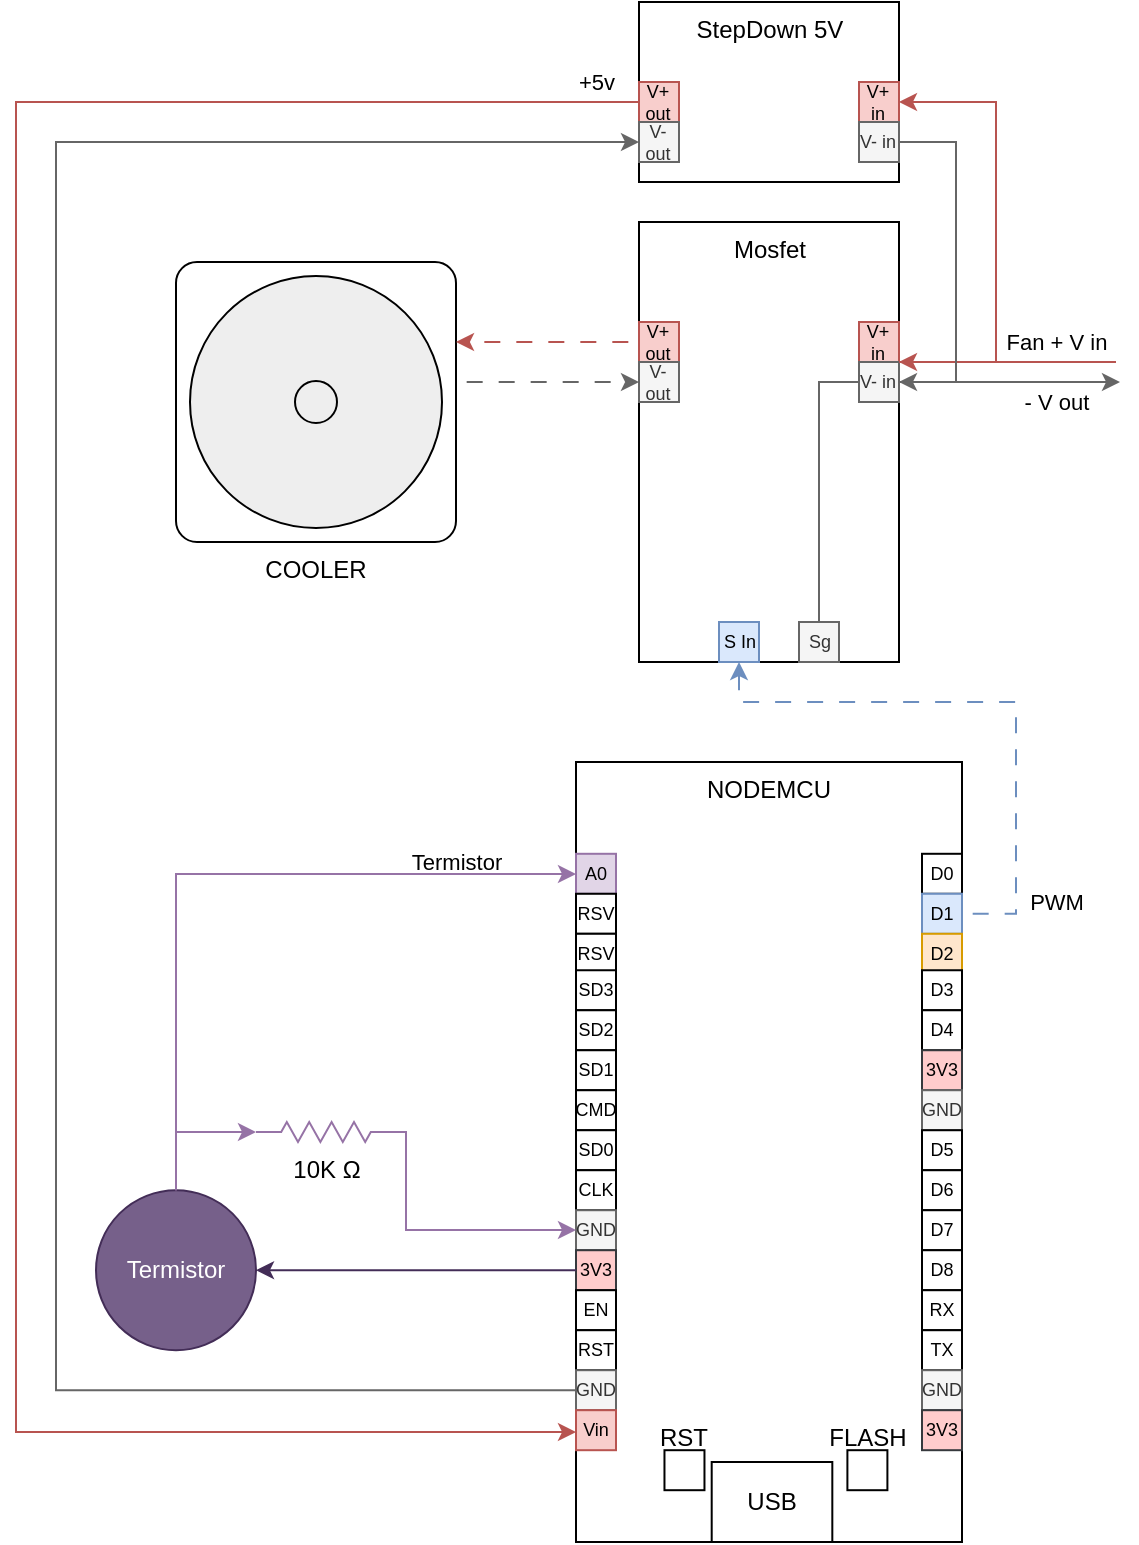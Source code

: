 <mxfile version="25.0.3">
  <diagram id="HrwSt24TEfb3lT84zdlZ" name="Step + Mosfet">
    <mxGraphModel dx="1803" dy="945" grid="1" gridSize="10" guides="1" tooltips="1" connect="1" arrows="1" fold="1" page="1" pageScale="1" pageWidth="827" pageHeight="1169" math="0" shadow="0">
      <root>
        <mxCell id="0" />
        <mxCell id="1" parent="0" />
        <mxCell id="j6RYW2Encp40kcF4Ty5e-2" value="Mosfet" style="rounded=0;whiteSpace=wrap;html=1;container=1;verticalAlign=top;direction=east;" parent="1" vertex="1">
          <mxGeometry x="381.5" y="180" width="130" height="220.002" as="geometry" />
        </mxCell>
        <mxCell id="j6RYW2Encp40kcF4Ty5e-3" value="V+ in" style="rounded=0;whiteSpace=wrap;html=1;fontSize=9;fillColor=#f8cecc;strokeColor=#b85450;" parent="j6RYW2Encp40kcF4Ty5e-2" vertex="1">
          <mxGeometry x="109.998" y="49.998" width="20" height="20" as="geometry" />
        </mxCell>
        <mxCell id="j6RYW2Encp40kcF4Ty5e-4" style="edgeStyle=orthogonalEdgeStyle;rounded=0;orthogonalLoop=1;jettySize=auto;html=1;fillColor=#f5f5f5;strokeColor=#666666;endArrow=none;endFill=0;" parent="j6RYW2Encp40kcF4Ty5e-2" source="j6RYW2Encp40kcF4Ty5e-5" target="j6RYW2Encp40kcF4Ty5e-8" edge="1">
          <mxGeometry relative="1" as="geometry" />
        </mxCell>
        <mxCell id="j6RYW2Encp40kcF4Ty5e-5" value="V- in" style="rounded=0;whiteSpace=wrap;html=1;fontSize=9;fillColor=#f5f5f5;fontColor=#333333;strokeColor=#666666;" parent="j6RYW2Encp40kcF4Ty5e-2" vertex="1">
          <mxGeometry x="109.998" y="70.001" width="20" height="20" as="geometry" />
        </mxCell>
        <mxCell id="j6RYW2Encp40kcF4Ty5e-6" value="&lt;div&gt;V+&lt;/div&gt;&lt;div&gt;out&lt;/div&gt;" style="rounded=0;whiteSpace=wrap;html=1;fontSize=9;fillColor=#f8cecc;strokeColor=#b85450;" parent="j6RYW2Encp40kcF4Ty5e-2" vertex="1">
          <mxGeometry x="-0.002" y="49.998" width="20" height="20" as="geometry" />
        </mxCell>
        <mxCell id="j6RYW2Encp40kcF4Ty5e-7" value="&lt;div&gt;V-out&lt;/div&gt;" style="rounded=0;whiteSpace=wrap;html=1;fontSize=9;fillColor=#f5f5f5;fontColor=#333333;strokeColor=#666666;" parent="j6RYW2Encp40kcF4Ty5e-2" vertex="1">
          <mxGeometry x="-0.002" y="70.001" width="20" height="20" as="geometry" />
        </mxCell>
        <mxCell id="j6RYW2Encp40kcF4Ty5e-8" value="Sg" style="rounded=0;whiteSpace=wrap;html=1;fontSize=9;fillColor=#f5f5f5;strokeColor=#666666;fontColor=#333333;" parent="j6RYW2Encp40kcF4Ty5e-2" vertex="1">
          <mxGeometry x="80.0" y="200.002" width="20" height="20" as="geometry" />
        </mxCell>
        <mxCell id="j6RYW2Encp40kcF4Ty5e-9" value="S In" style="rounded=0;whiteSpace=wrap;html=1;fontSize=9;fillColor=#dae8fc;strokeColor=#6c8ebf;" parent="j6RYW2Encp40kcF4Ty5e-2" vertex="1">
          <mxGeometry x="40.0" y="200.002" width="20" height="20" as="geometry" />
        </mxCell>
        <mxCell id="j6RYW2Encp40kcF4Ty5e-69" value="- V out" style="edgeStyle=orthogonalEdgeStyle;rounded=0;orthogonalLoop=1;jettySize=auto;html=1;fillColor=#f5f5f5;strokeColor=#666666;flowAnimation=0;jumpStyle=arc;labelBackgroundColor=none;" parent="j6RYW2Encp40kcF4Ty5e-2" source="j6RYW2Encp40kcF4Ty5e-5" edge="1">
          <mxGeometry x="0.421" y="-10" relative="1" as="geometry">
            <mxPoint x="140" y="70" as="sourcePoint" />
            <Array as="points">
              <mxPoint x="189" y="80" />
              <mxPoint x="189" y="80" />
            </Array>
            <mxPoint x="240.5" y="80" as="targetPoint" />
            <mxPoint as="offset" />
          </mxGeometry>
        </mxCell>
        <mxCell id="j6RYW2Encp40kcF4Ty5e-11" value="NODEMCU" style="rounded=0;whiteSpace=wrap;html=1;container=1;labelPosition=center;verticalLabelPosition=middle;align=center;verticalAlign=top;horizontal=1;" parent="1" vertex="1">
          <mxGeometry x="350" y="450" width="193" height="390" as="geometry" />
        </mxCell>
        <mxCell id="j6RYW2Encp40kcF4Ty5e-12" value="USB" style="rounded=0;whiteSpace=wrap;html=1;" parent="j6RYW2Encp40kcF4Ty5e-11" vertex="1">
          <mxGeometry x="67.852" y="350" width="60.312" height="40" as="geometry" />
        </mxCell>
        <mxCell id="j6RYW2Encp40kcF4Ty5e-13" value="D0" style="rounded=0;whiteSpace=wrap;html=1;fontSize=9;" parent="j6RYW2Encp40kcF4Ty5e-11" vertex="1">
          <mxGeometry x="173.0" y="45.895" width="20" height="20" as="geometry" />
        </mxCell>
        <mxCell id="j6RYW2Encp40kcF4Ty5e-14" value="D1" style="rounded=0;whiteSpace=wrap;html=1;fontSize=9;fillColor=#dae8fc;strokeColor=#6c8ebf;" parent="j6RYW2Encp40kcF4Ty5e-11" vertex="1">
          <mxGeometry x="173.0" y="65.892" width="20" height="20" as="geometry" />
        </mxCell>
        <mxCell id="j6RYW2Encp40kcF4Ty5e-15" value="D2" style="rounded=0;whiteSpace=wrap;html=1;fontSize=9;fillColor=#ffe6cc;strokeColor=#d79b00;" parent="j6RYW2Encp40kcF4Ty5e-11" vertex="1">
          <mxGeometry x="173.0" y="85.889" width="20" height="20" as="geometry" />
        </mxCell>
        <mxCell id="j6RYW2Encp40kcF4Ty5e-16" value="D3" style="rounded=0;whiteSpace=wrap;html=1;fontSize=9;" parent="j6RYW2Encp40kcF4Ty5e-11" vertex="1">
          <mxGeometry x="173.0" y="104.126" width="20" height="20" as="geometry" />
        </mxCell>
        <mxCell id="j6RYW2Encp40kcF4Ty5e-17" value="D4" style="rounded=0;whiteSpace=wrap;html=1;fontSize=9;" parent="j6RYW2Encp40kcF4Ty5e-11" vertex="1">
          <mxGeometry x="173.0" y="124.123" width="20" height="20" as="geometry" />
        </mxCell>
        <mxCell id="j6RYW2Encp40kcF4Ty5e-18" value="3V3" style="rounded=0;whiteSpace=wrap;html=1;fontSize=9;fillColor=#ffcccc;strokeColor=#36393d;" parent="j6RYW2Encp40kcF4Ty5e-11" vertex="1">
          <mxGeometry x="173.0" y="144.12" width="20" height="20" as="geometry" />
        </mxCell>
        <mxCell id="j6RYW2Encp40kcF4Ty5e-19" value="GND" style="rounded=0;whiteSpace=wrap;html=1;fontSize=9;fillColor=#f5f5f5;fontColor=#333333;strokeColor=#666666;" parent="j6RYW2Encp40kcF4Ty5e-11" vertex="1">
          <mxGeometry x="173.0" y="164.117" width="20" height="20" as="geometry" />
        </mxCell>
        <mxCell id="j6RYW2Encp40kcF4Ty5e-20" value="D5" style="rounded=0;whiteSpace=wrap;html=1;fontSize=9;" parent="j6RYW2Encp40kcF4Ty5e-11" vertex="1">
          <mxGeometry x="173.0" y="184.114" width="20" height="20" as="geometry" />
        </mxCell>
        <mxCell id="j6RYW2Encp40kcF4Ty5e-21" value="D6" style="rounded=0;whiteSpace=wrap;html=1;fontSize=9;" parent="j6RYW2Encp40kcF4Ty5e-11" vertex="1">
          <mxGeometry x="173.0" y="204.111" width="20" height="20" as="geometry" />
        </mxCell>
        <mxCell id="j6RYW2Encp40kcF4Ty5e-22" value="D7" style="rounded=0;whiteSpace=wrap;html=1;fontSize=9;" parent="j6RYW2Encp40kcF4Ty5e-11" vertex="1">
          <mxGeometry x="173.0" y="224.108" width="20" height="20" as="geometry" />
        </mxCell>
        <mxCell id="j6RYW2Encp40kcF4Ty5e-23" value="D8" style="rounded=0;whiteSpace=wrap;html=1;fontSize=9;" parent="j6RYW2Encp40kcF4Ty5e-11" vertex="1">
          <mxGeometry x="173.0" y="244.11" width="20" height="20" as="geometry" />
        </mxCell>
        <mxCell id="j6RYW2Encp40kcF4Ty5e-24" value="RX" style="rounded=0;whiteSpace=wrap;html=1;fontSize=9;" parent="j6RYW2Encp40kcF4Ty5e-11" vertex="1">
          <mxGeometry x="173.0" y="264.107" width="20" height="20" as="geometry" />
        </mxCell>
        <mxCell id="j6RYW2Encp40kcF4Ty5e-25" value="TX" style="rounded=0;whiteSpace=wrap;html=1;fontSize=9;" parent="j6RYW2Encp40kcF4Ty5e-11" vertex="1">
          <mxGeometry x="173.0" y="284.104" width="20" height="20" as="geometry" />
        </mxCell>
        <mxCell id="j6RYW2Encp40kcF4Ty5e-26" value="GND" style="rounded=0;whiteSpace=wrap;html=1;fontSize=9;fillColor=#f5f5f5;fontColor=#333333;strokeColor=#666666;" parent="j6RYW2Encp40kcF4Ty5e-11" vertex="1">
          <mxGeometry x="173.0" y="304.101" width="20" height="20" as="geometry" />
        </mxCell>
        <mxCell id="j6RYW2Encp40kcF4Ty5e-27" value="3V3" style="rounded=0;whiteSpace=wrap;html=1;fontSize=9;fillColor=#ffcccc;strokeColor=#36393d;" parent="j6RYW2Encp40kcF4Ty5e-11" vertex="1">
          <mxGeometry x="173.0" y="324.098" width="20" height="20" as="geometry" />
        </mxCell>
        <mxCell id="j6RYW2Encp40kcF4Ty5e-28" value="A0" style="rounded=0;whiteSpace=wrap;html=1;fontSize=9;fillColor=#e1d5e7;strokeColor=#9673a6;" parent="j6RYW2Encp40kcF4Ty5e-11" vertex="1">
          <mxGeometry x="-0.002" y="45.895" width="20" height="20" as="geometry" />
        </mxCell>
        <mxCell id="j6RYW2Encp40kcF4Ty5e-29" value="RSV" style="rounded=0;whiteSpace=wrap;html=1;fontSize=9;" parent="j6RYW2Encp40kcF4Ty5e-11" vertex="1">
          <mxGeometry x="-0.002" y="65.892" width="20" height="20" as="geometry" />
        </mxCell>
        <mxCell id="j6RYW2Encp40kcF4Ty5e-30" value="RSV" style="rounded=0;whiteSpace=wrap;html=1;fontSize=9;" parent="j6RYW2Encp40kcF4Ty5e-11" vertex="1">
          <mxGeometry x="-0.002" y="85.889" width="20" height="20" as="geometry" />
        </mxCell>
        <mxCell id="j6RYW2Encp40kcF4Ty5e-31" value="SD3" style="rounded=0;whiteSpace=wrap;html=1;fontSize=9;" parent="j6RYW2Encp40kcF4Ty5e-11" vertex="1">
          <mxGeometry x="-0.002" y="104.126" width="20" height="20" as="geometry" />
        </mxCell>
        <mxCell id="j6RYW2Encp40kcF4Ty5e-32" value="SD2" style="rounded=0;whiteSpace=wrap;html=1;fontSize=9;" parent="j6RYW2Encp40kcF4Ty5e-11" vertex="1">
          <mxGeometry x="-0.002" y="124.123" width="20" height="20" as="geometry" />
        </mxCell>
        <mxCell id="j6RYW2Encp40kcF4Ty5e-33" value="SD1" style="rounded=0;whiteSpace=wrap;html=1;fontSize=9;" parent="j6RYW2Encp40kcF4Ty5e-11" vertex="1">
          <mxGeometry x="-0.002" y="144.12" width="20" height="20" as="geometry" />
        </mxCell>
        <mxCell id="j6RYW2Encp40kcF4Ty5e-34" value="CMD" style="rounded=0;whiteSpace=wrap;html=1;fontSize=9;" parent="j6RYW2Encp40kcF4Ty5e-11" vertex="1">
          <mxGeometry x="-0.002" y="164.117" width="20" height="20" as="geometry" />
        </mxCell>
        <mxCell id="j6RYW2Encp40kcF4Ty5e-35" value="SD0" style="rounded=0;whiteSpace=wrap;html=1;fontSize=9;" parent="j6RYW2Encp40kcF4Ty5e-11" vertex="1">
          <mxGeometry x="-0.002" y="184.114" width="20" height="20" as="geometry" />
        </mxCell>
        <mxCell id="j6RYW2Encp40kcF4Ty5e-36" value="CLK" style="rounded=0;whiteSpace=wrap;html=1;fontSize=9;" parent="j6RYW2Encp40kcF4Ty5e-11" vertex="1">
          <mxGeometry x="-0.002" y="204.111" width="20" height="20" as="geometry" />
        </mxCell>
        <mxCell id="j6RYW2Encp40kcF4Ty5e-37" value="GND" style="rounded=0;whiteSpace=wrap;html=1;fontSize=9;fillColor=#f5f5f5;fontColor=#333333;strokeColor=#666666;" parent="j6RYW2Encp40kcF4Ty5e-11" vertex="1">
          <mxGeometry x="-0.002" y="224.108" width="20" height="20" as="geometry" />
        </mxCell>
        <mxCell id="j6RYW2Encp40kcF4Ty5e-38" value="3V3" style="rounded=0;whiteSpace=wrap;html=1;fontSize=9;fillColor=#ffcccc;strokeColor=#36393d;" parent="j6RYW2Encp40kcF4Ty5e-11" vertex="1">
          <mxGeometry x="-0.002" y="244.11" width="20" height="20" as="geometry" />
        </mxCell>
        <mxCell id="j6RYW2Encp40kcF4Ty5e-39" value="EN" style="rounded=0;whiteSpace=wrap;html=1;fontSize=9;" parent="j6RYW2Encp40kcF4Ty5e-11" vertex="1">
          <mxGeometry x="-0.002" y="264.107" width="20" height="20" as="geometry" />
        </mxCell>
        <mxCell id="j6RYW2Encp40kcF4Ty5e-40" value="RST" style="rounded=0;whiteSpace=wrap;html=1;fontSize=9;" parent="j6RYW2Encp40kcF4Ty5e-11" vertex="1">
          <mxGeometry x="-0.002" y="284.104" width="20" height="20" as="geometry" />
        </mxCell>
        <mxCell id="j6RYW2Encp40kcF4Ty5e-41" value="GND" style="rounded=0;whiteSpace=wrap;html=1;fontSize=9;fillColor=#f5f5f5;fontColor=#333333;strokeColor=#666666;" parent="j6RYW2Encp40kcF4Ty5e-11" vertex="1">
          <mxGeometry x="-0.002" y="304.101" width="20" height="20" as="geometry" />
        </mxCell>
        <mxCell id="j6RYW2Encp40kcF4Ty5e-42" value="Vin" style="rounded=0;whiteSpace=wrap;html=1;fontSize=9;fillColor=#f8cecc;strokeColor=#b85450;" parent="j6RYW2Encp40kcF4Ty5e-11" vertex="1">
          <mxGeometry x="-0.002" y="324.098" width="20" height="20" as="geometry" />
        </mxCell>
        <mxCell id="j6RYW2Encp40kcF4Ty5e-43" value="FLASH" style="rounded=0;whiteSpace=wrap;html=1;verticalAlign=top;horizontal=1;labelPosition=center;verticalLabelPosition=top;align=center;" parent="j6RYW2Encp40kcF4Ty5e-11" vertex="1">
          <mxGeometry x="135.701" y="344.098" width="20" height="20" as="geometry" />
        </mxCell>
        <mxCell id="j6RYW2Encp40kcF4Ty5e-44" value="RST" style="rounded=0;whiteSpace=wrap;html=1;verticalAlign=top;horizontal=1;labelPosition=center;verticalLabelPosition=top;align=center;" parent="j6RYW2Encp40kcF4Ty5e-11" vertex="1">
          <mxGeometry x="44.233" y="344.098" width="20" height="20" as="geometry" />
        </mxCell>
        <mxCell id="j6RYW2Encp40kcF4Ty5e-45" value="Termistor" style="ellipse;whiteSpace=wrap;html=1;aspect=fixed;fillColor=#76608a;strokeColor=#432D57;fontColor=#ffffff;" parent="1" vertex="1">
          <mxGeometry x="110" y="664.11" width="80" height="80" as="geometry" />
        </mxCell>
        <mxCell id="j6RYW2Encp40kcF4Ty5e-46" value="Termistor" style="edgeStyle=orthogonalEdgeStyle;rounded=0;orthogonalLoop=1;jettySize=auto;html=1;fillColor=#e1d5e7;strokeColor=#9673a6;flowAnimation=0;jumpStyle=arc;labelBackgroundColor=none;" parent="1" source="j6RYW2Encp40kcF4Ty5e-45" target="j6RYW2Encp40kcF4Ty5e-28" edge="1">
          <mxGeometry x="0.665" y="6" relative="1" as="geometry">
            <mxPoint x="200" y="500" as="sourcePoint" />
            <Array as="points">
              <mxPoint x="150" y="506" />
            </Array>
            <mxPoint as="offset" />
          </mxGeometry>
        </mxCell>
        <mxCell id="j6RYW2Encp40kcF4Ty5e-47" style="edgeStyle=orthogonalEdgeStyle;rounded=0;orthogonalLoop=1;jettySize=auto;html=1;fillColor=#76608a;strokeColor=#432D57;flowAnimation=0;jumpStyle=arc;" parent="1" source="j6RYW2Encp40kcF4Ty5e-38" target="j6RYW2Encp40kcF4Ty5e-45" edge="1">
          <mxGeometry relative="1" as="geometry" />
        </mxCell>
        <mxCell id="j6RYW2Encp40kcF4Ty5e-48" style="edgeStyle=orthogonalEdgeStyle;rounded=0;orthogonalLoop=1;jettySize=auto;html=1;fillColor=#e1d5e7;strokeColor=#9673a6;flowAnimation=0;jumpStyle=arc;" parent="1" source="j6RYW2Encp40kcF4Ty5e-49" target="j6RYW2Encp40kcF4Ty5e-37" edge="1">
          <mxGeometry relative="1" as="geometry">
            <Array as="points">
              <mxPoint x="265" y="684" />
            </Array>
          </mxGeometry>
        </mxCell>
        <mxCell id="j6RYW2Encp40kcF4Ty5e-49" value="10K Ω" style="pointerEvents=1;verticalLabelPosition=bottom;shadow=0;dashed=0;align=center;html=1;verticalAlign=top;shape=mxgraph.electrical.resistors.resistor_2;fillColor=#e1d5e7;strokeColor=#9673a6;" parent="1" vertex="1">
          <mxGeometry x="190" y="630" width="70" height="10" as="geometry" />
        </mxCell>
        <mxCell id="j6RYW2Encp40kcF4Ty5e-50" style="edgeStyle=orthogonalEdgeStyle;rounded=0;orthogonalLoop=1;jettySize=auto;html=1;entryX=0;entryY=0.5;entryDx=0;entryDy=0;entryPerimeter=0;fillColor=#e1d5e7;strokeColor=#9673a6;flowAnimation=0;jumpStyle=arc;" parent="1" source="j6RYW2Encp40kcF4Ty5e-45" target="j6RYW2Encp40kcF4Ty5e-49" edge="1">
          <mxGeometry relative="1" as="geometry" />
        </mxCell>
        <mxCell id="j6RYW2Encp40kcF4Ty5e-54" value="PWM" style="edgeStyle=orthogonalEdgeStyle;rounded=0;orthogonalLoop=1;jettySize=auto;html=1;fillColor=#dae8fc;strokeColor=#6c8ebf;flowAnimation=1;jumpStyle=arc;labelBackgroundColor=none;" parent="1" source="j6RYW2Encp40kcF4Ty5e-14" target="j6RYW2Encp40kcF4Ty5e-9" edge="1">
          <mxGeometry x="-0.774" y="-20" relative="1" as="geometry">
            <mxPoint x="767" y="242.483" as="targetPoint" />
            <Array as="points">
              <mxPoint x="570" y="526" />
              <mxPoint x="570" y="420" />
            </Array>
            <mxPoint as="offset" />
          </mxGeometry>
        </mxCell>
        <mxCell id="j6RYW2Encp40kcF4Ty5e-55" value="+5v" style="edgeStyle=orthogonalEdgeStyle;rounded=0;orthogonalLoop=1;jettySize=auto;html=1;fillColor=#f8cecc;strokeColor=#b85450;flowAnimation=0;jumpStyle=arc;labelBackgroundColor=none;" parent="1" source="j6RYW2Encp40kcF4Ty5e-62" target="j6RYW2Encp40kcF4Ty5e-42" edge="1">
          <mxGeometry x="-0.966" y="-10" relative="1" as="geometry">
            <mxPoint x="190.0" y="824.983" as="sourcePoint" />
            <Array as="points">
              <mxPoint x="70" y="120" />
              <mxPoint x="70" y="785" />
            </Array>
            <mxPoint as="offset" />
          </mxGeometry>
        </mxCell>
        <mxCell id="j6RYW2Encp40kcF4Ty5e-58" value="StepDown 5V" style="rounded=0;whiteSpace=wrap;html=1;container=1;verticalAlign=top;direction=east;" parent="1" vertex="1">
          <mxGeometry x="381.5" y="70" width="130" height="90" as="geometry" />
        </mxCell>
        <mxCell id="j6RYW2Encp40kcF4Ty5e-59" value="V+ in" style="rounded=0;whiteSpace=wrap;html=1;fontSize=9;fillColor=#f8cecc;strokeColor=#b85450;" parent="j6RYW2Encp40kcF4Ty5e-58" vertex="1">
          <mxGeometry x="109.998" y="39.998" width="20" height="20" as="geometry" />
        </mxCell>
        <mxCell id="j6RYW2Encp40kcF4Ty5e-61" value="V- in" style="rounded=0;whiteSpace=wrap;html=1;fontSize=9;fillColor=#f5f5f5;fontColor=#333333;strokeColor=#666666;" parent="j6RYW2Encp40kcF4Ty5e-58" vertex="1">
          <mxGeometry x="109.998" y="60.001" width="20" height="20" as="geometry" />
        </mxCell>
        <mxCell id="j6RYW2Encp40kcF4Ty5e-62" value="&lt;div&gt;V+&lt;/div&gt;&lt;div&gt;out&lt;/div&gt;" style="rounded=0;whiteSpace=wrap;html=1;fontSize=9;fillColor=#f8cecc;strokeColor=#b85450;" parent="j6RYW2Encp40kcF4Ty5e-58" vertex="1">
          <mxGeometry x="-0.002" y="39.998" width="20" height="20" as="geometry" />
        </mxCell>
        <mxCell id="j6RYW2Encp40kcF4Ty5e-63" value="&lt;div&gt;V-out&lt;/div&gt;" style="rounded=0;whiteSpace=wrap;html=1;fontSize=9;fillColor=#f5f5f5;fontColor=#333333;strokeColor=#666666;" parent="j6RYW2Encp40kcF4Ty5e-58" vertex="1">
          <mxGeometry x="-0.002" y="60.001" width="20" height="20" as="geometry" />
        </mxCell>
        <mxCell id="j6RYW2Encp40kcF4Ty5e-67" value="Fan + V in" style="edgeStyle=orthogonalEdgeStyle;rounded=0;orthogonalLoop=1;jettySize=auto;html=1;fillColor=#f8cecc;strokeColor=#b85450;flowAnimation=0;jumpStyle=arc;labelBackgroundColor=none;" parent="1" target="j6RYW2Encp40kcF4Ty5e-3" edge="1">
          <mxGeometry x="-0.447" y="-10" relative="1" as="geometry">
            <mxPoint x="620" y="250" as="sourcePoint" />
            <Array as="points">
              <mxPoint x="620" y="250" />
              <mxPoint x="620" y="250" />
            </Array>
            <mxPoint x="820" y="330" as="targetPoint" />
            <mxPoint as="offset" />
          </mxGeometry>
        </mxCell>
        <mxCell id="j6RYW2Encp40kcF4Ty5e-68" style="edgeStyle=orthogonalEdgeStyle;rounded=0;orthogonalLoop=1;jettySize=auto;html=1;strokeColor=#b85450;align=center;verticalAlign=middle;fontFamily=Helvetica;fontSize=11;fontColor=default;labelBackgroundColor=default;jumpStyle=arc;endArrow=classic;flowAnimation=0;fillColor=#f8cecc;" parent="1" source="j6RYW2Encp40kcF4Ty5e-3" target="j6RYW2Encp40kcF4Ty5e-59" edge="1">
          <mxGeometry relative="1" as="geometry">
            <Array as="points">
              <mxPoint x="560" y="250" />
              <mxPoint x="560" y="120" />
            </Array>
          </mxGeometry>
        </mxCell>
        <mxCell id="x9_ibyh38mPB4LA863Rb-3" style="edgeStyle=orthogonalEdgeStyle;rounded=0;orthogonalLoop=1;jettySize=auto;html=1;entryX=0;entryY=0.5;entryDx=0;entryDy=0;fillColor=#f5f5f5;strokeColor=#666666;flowAnimation=1;" edge="1" parent="1" source="x9_ibyh38mPB4LA863Rb-1" target="j6RYW2Encp40kcF4Ty5e-7">
          <mxGeometry relative="1" as="geometry">
            <Array as="points">
              <mxPoint x="310" y="260" />
              <mxPoint x="310" y="260" />
            </Array>
          </mxGeometry>
        </mxCell>
        <mxCell id="x9_ibyh38mPB4LA863Rb-1" value="COOLER" style="whiteSpace=wrap;html=1;aspect=fixed;verticalLabelPosition=bottom;verticalAlign=top;shape=mxgraph.floorplan.water_cooler;" vertex="1" parent="1">
          <mxGeometry x="150" y="200" width="140" height="140" as="geometry" />
        </mxCell>
        <mxCell id="j6RYW2Encp40kcF4Ty5e-71" style="edgeStyle=orthogonalEdgeStyle;rounded=0;orthogonalLoop=1;jettySize=auto;html=1;strokeColor=#666666;align=center;verticalAlign=middle;fontFamily=Helvetica;fontSize=11;fontColor=default;labelBackgroundColor=default;jumpStyle=arc;endArrow=classic;flowAnimation=0;fillColor=#f5f5f5;endFill=1;startArrow=none;startFill=0;" parent="1" source="j6RYW2Encp40kcF4Ty5e-41" target="j6RYW2Encp40kcF4Ty5e-63" edge="1">
          <mxGeometry relative="1" as="geometry">
            <Array as="points">
              <mxPoint x="90" y="764" />
              <mxPoint x="90" y="140" />
            </Array>
          </mxGeometry>
        </mxCell>
        <mxCell id="x9_ibyh38mPB4LA863Rb-2" style="edgeStyle=orthogonalEdgeStyle;rounded=0;orthogonalLoop=1;jettySize=auto;html=1;fillColor=#f8cecc;strokeColor=#b85450;flowAnimation=1;" edge="1" parent="1" source="j6RYW2Encp40kcF4Ty5e-6" target="x9_ibyh38mPB4LA863Rb-1">
          <mxGeometry relative="1" as="geometry">
            <Array as="points">
              <mxPoint x="290" y="250" />
              <mxPoint x="290" y="250" />
            </Array>
          </mxGeometry>
        </mxCell>
        <mxCell id="j6RYW2Encp40kcF4Ty5e-70" value="" style="edgeStyle=orthogonalEdgeStyle;rounded=0;orthogonalLoop=1;jettySize=auto;html=1;fillColor=#f5f5f5;strokeColor=#666666;flowAnimation=0;jumpStyle=arc;" parent="1" source="j6RYW2Encp40kcF4Ty5e-61" target="j6RYW2Encp40kcF4Ty5e-5" edge="1">
          <mxGeometry relative="1" as="geometry">
            <mxPoint x="800" y="280" as="sourcePoint" />
            <Array as="points">
              <mxPoint x="540" y="140.001" />
              <mxPoint x="540" y="260.001" />
            </Array>
            <mxPoint x="490" y="280" as="targetPoint" />
          </mxGeometry>
        </mxCell>
      </root>
    </mxGraphModel>
  </diagram>
</mxfile>
